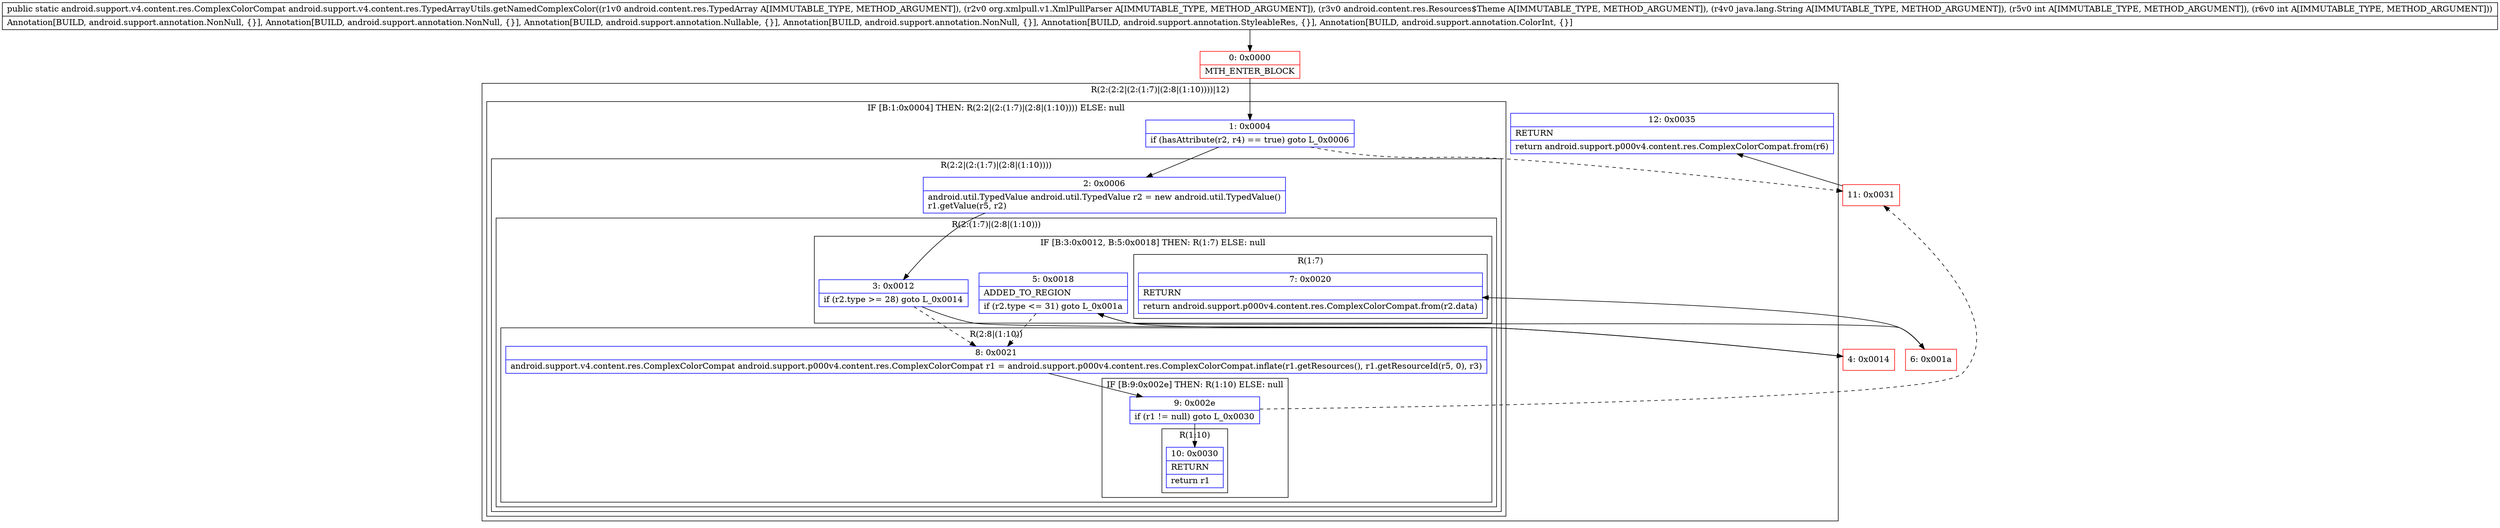 digraph "CFG forandroid.support.v4.content.res.TypedArrayUtils.getNamedComplexColor(Landroid\/content\/res\/TypedArray;Lorg\/xmlpull\/v1\/XmlPullParser;Landroid\/content\/res\/Resources$Theme;Ljava\/lang\/String;II)Landroid\/support\/v4\/content\/res\/ComplexColorCompat;" {
subgraph cluster_Region_1614774720 {
label = "R(2:(2:2|(2:(1:7)|(2:8|(1:10))))|12)";
node [shape=record,color=blue];
subgraph cluster_IfRegion_1065001254 {
label = "IF [B:1:0x0004] THEN: R(2:2|(2:(1:7)|(2:8|(1:10)))) ELSE: null";
node [shape=record,color=blue];
Node_1 [shape=record,label="{1\:\ 0x0004|if (hasAttribute(r2, r4) == true) goto L_0x0006\l}"];
subgraph cluster_Region_1074625327 {
label = "R(2:2|(2:(1:7)|(2:8|(1:10))))";
node [shape=record,color=blue];
Node_2 [shape=record,label="{2\:\ 0x0006|android.util.TypedValue android.util.TypedValue r2 = new android.util.TypedValue()\lr1.getValue(r5, r2)\l}"];
subgraph cluster_Region_539701361 {
label = "R(2:(1:7)|(2:8|(1:10)))";
node [shape=record,color=blue];
subgraph cluster_IfRegion_351236629 {
label = "IF [B:3:0x0012, B:5:0x0018] THEN: R(1:7) ELSE: null";
node [shape=record,color=blue];
Node_3 [shape=record,label="{3\:\ 0x0012|if (r2.type \>= 28) goto L_0x0014\l}"];
Node_5 [shape=record,label="{5\:\ 0x0018|ADDED_TO_REGION\l|if (r2.type \<= 31) goto L_0x001a\l}"];
subgraph cluster_Region_244074520 {
label = "R(1:7)";
node [shape=record,color=blue];
Node_7 [shape=record,label="{7\:\ 0x0020|RETURN\l|return android.support.p000v4.content.res.ComplexColorCompat.from(r2.data)\l}"];
}
}
subgraph cluster_Region_1561353375 {
label = "R(2:8|(1:10))";
node [shape=record,color=blue];
Node_8 [shape=record,label="{8\:\ 0x0021|android.support.v4.content.res.ComplexColorCompat android.support.p000v4.content.res.ComplexColorCompat r1 = android.support.p000v4.content.res.ComplexColorCompat.inflate(r1.getResources(), r1.getResourceId(r5, 0), r3)\l}"];
subgraph cluster_IfRegion_1987022865 {
label = "IF [B:9:0x002e] THEN: R(1:10) ELSE: null";
node [shape=record,color=blue];
Node_9 [shape=record,label="{9\:\ 0x002e|if (r1 != null) goto L_0x0030\l}"];
subgraph cluster_Region_427768595 {
label = "R(1:10)";
node [shape=record,color=blue];
Node_10 [shape=record,label="{10\:\ 0x0030|RETURN\l|return r1\l}"];
}
}
}
}
}
}
Node_12 [shape=record,label="{12\:\ 0x0035|RETURN\l|return android.support.p000v4.content.res.ComplexColorCompat.from(r6)\l}"];
}
Node_0 [shape=record,color=red,label="{0\:\ 0x0000|MTH_ENTER_BLOCK\l}"];
Node_4 [shape=record,color=red,label="{4\:\ 0x0014}"];
Node_6 [shape=record,color=red,label="{6\:\ 0x001a}"];
Node_11 [shape=record,color=red,label="{11\:\ 0x0031}"];
MethodNode[shape=record,label="{public static android.support.v4.content.res.ComplexColorCompat android.support.v4.content.res.TypedArrayUtils.getNamedComplexColor((r1v0 android.content.res.TypedArray A[IMMUTABLE_TYPE, METHOD_ARGUMENT]), (r2v0 org.xmlpull.v1.XmlPullParser A[IMMUTABLE_TYPE, METHOD_ARGUMENT]), (r3v0 android.content.res.Resources$Theme A[IMMUTABLE_TYPE, METHOD_ARGUMENT]), (r4v0 java.lang.String A[IMMUTABLE_TYPE, METHOD_ARGUMENT]), (r5v0 int A[IMMUTABLE_TYPE, METHOD_ARGUMENT]), (r6v0 int A[IMMUTABLE_TYPE, METHOD_ARGUMENT]))  | Annotation[BUILD, android.support.annotation.NonNull, \{\}], Annotation[BUILD, android.support.annotation.NonNull, \{\}], Annotation[BUILD, android.support.annotation.Nullable, \{\}], Annotation[BUILD, android.support.annotation.NonNull, \{\}], Annotation[BUILD, android.support.annotation.StyleableRes, \{\}], Annotation[BUILD, android.support.annotation.ColorInt, \{\}]\l}"];
MethodNode -> Node_0;
Node_1 -> Node_2;
Node_1 -> Node_11[style=dashed];
Node_2 -> Node_3;
Node_3 -> Node_4;
Node_3 -> Node_8[style=dashed];
Node_5 -> Node_6;
Node_5 -> Node_8[style=dashed];
Node_8 -> Node_9;
Node_9 -> Node_10;
Node_9 -> Node_11[style=dashed];
Node_0 -> Node_1;
Node_4 -> Node_5;
Node_6 -> Node_7;
Node_11 -> Node_12;
}

